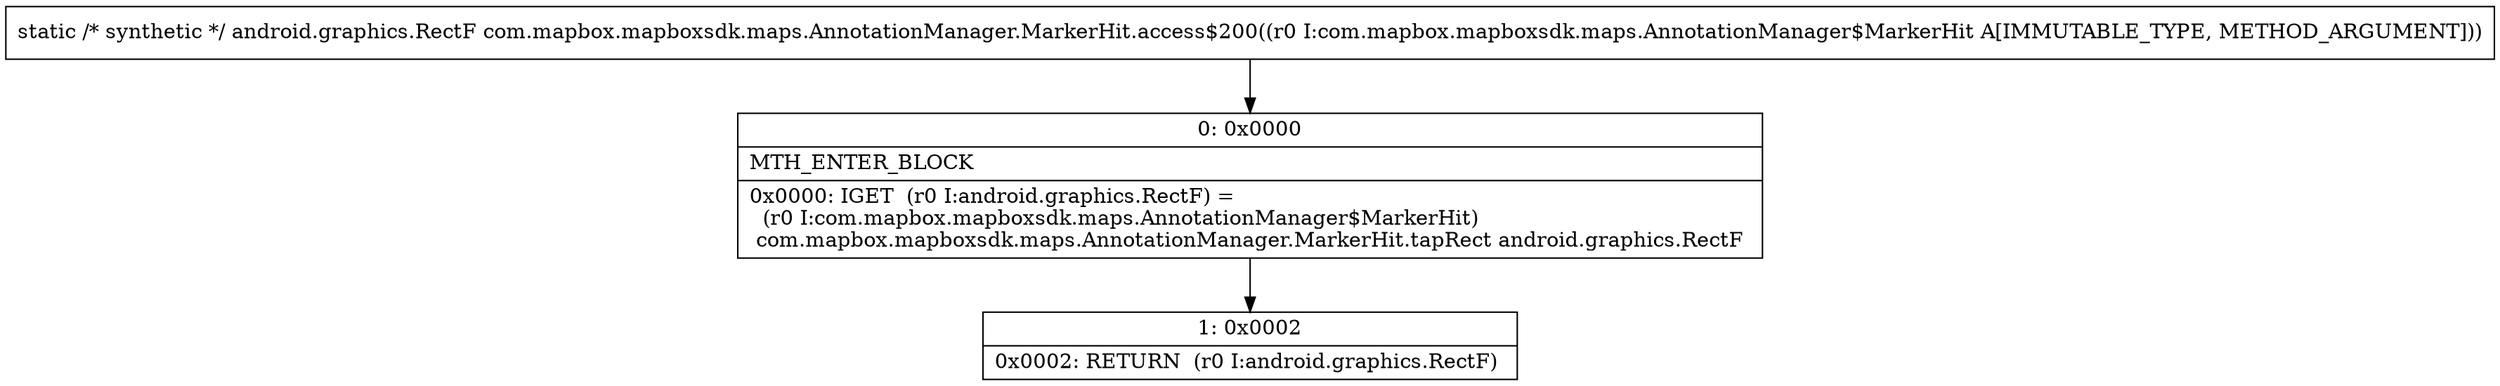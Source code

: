digraph "CFG forcom.mapbox.mapboxsdk.maps.AnnotationManager.MarkerHit.access$200(Lcom\/mapbox\/mapboxsdk\/maps\/AnnotationManager$MarkerHit;)Landroid\/graphics\/RectF;" {
Node_0 [shape=record,label="{0\:\ 0x0000|MTH_ENTER_BLOCK\l|0x0000: IGET  (r0 I:android.graphics.RectF) = \l  (r0 I:com.mapbox.mapboxsdk.maps.AnnotationManager$MarkerHit)\l com.mapbox.mapboxsdk.maps.AnnotationManager.MarkerHit.tapRect android.graphics.RectF \l}"];
Node_1 [shape=record,label="{1\:\ 0x0002|0x0002: RETURN  (r0 I:android.graphics.RectF) \l}"];
MethodNode[shape=record,label="{static \/* synthetic *\/ android.graphics.RectF com.mapbox.mapboxsdk.maps.AnnotationManager.MarkerHit.access$200((r0 I:com.mapbox.mapboxsdk.maps.AnnotationManager$MarkerHit A[IMMUTABLE_TYPE, METHOD_ARGUMENT])) }"];
MethodNode -> Node_0;
Node_0 -> Node_1;
}

